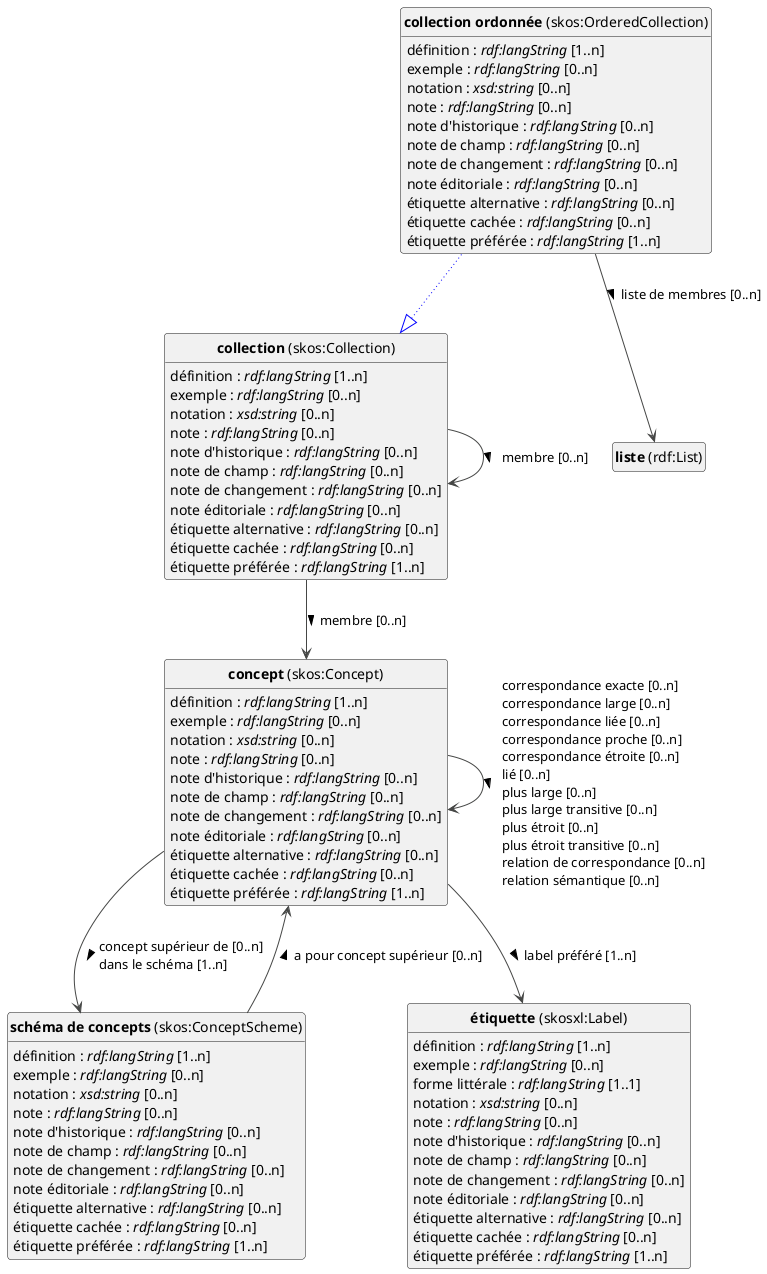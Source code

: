 @startuml
!theme vibrant
skinparam classFontSize 14
!define LIGHTORANGE
skinparam componentStyle uml2
skinparam wrapMessageWidth 1000
skinparam wrapWidth 1000
' skinparam ArrowColor #Maroon
' Remove shadows
skinparam shadowing false
'skinparam linetype polyline
skinparam ArrowMessageAlignment left
top to bottom direction


class "<b>collection</b> (skos:Collection)" as skos_Collection [[#skos%3ACollection]]
class "<b>collection ordonnée</b> (skos:OrderedCollection)" as skos_OrderedCollection [[#skos%3AOrderedCollection]]
class "<b>collection</b> (skos:Collection)" as skos_Collection [[#skos%3ACollection]]
class "<b>concept</b> (skos:Concept)" as skos_Concept [[#skos%3AConcept]]
class "<b>liste</b> (rdf:List)" as rdf_List [[#rdf%3AList]]
class "<b>schéma de concepts</b> (skos:ConceptScheme)" as skos_ConceptScheme [[#skos%3AConceptScheme]]
class "<b>étiquette</b> (skosxl:Label)" as skosxl_Label [[#skosxl%3ALabel]]


skos_Collection : définition : <i>rdf:langString</i> [1..n]
skos_Collection : exemple : <i>rdf:langString</i> [0..n]
skos_Collection : notation : <i>xsd:string</i> [0..n]
skos_Collection : note : <i>rdf:langString</i> [0..n]
skos_Collection : note d'historique : <i>rdf:langString</i> [0..n]
skos_Collection : note de champ : <i>rdf:langString</i> [0..n]
skos_Collection : note de changement : <i>rdf:langString</i> [0..n]
skos_Collection : note éditoriale : <i>rdf:langString</i> [0..n]
skos_Collection : étiquette alternative : <i>rdf:langString</i> [0..n]
skos_Collection : étiquette cachée : <i>rdf:langString</i> [0..n]
skos_Collection : étiquette préférée : <i>rdf:langString</i> [1..n]

skos_Collection --> skos_Collection :membre [0..n]  > 
skos_Collection --> skos_Concept :membre [0..n]  > 


skos_OrderedCollection --|> skos_Collection #blue;line.dotted;text:blue

skos_OrderedCollection : définition : <i>rdf:langString</i> [1..n]
skos_OrderedCollection : exemple : <i>rdf:langString</i> [0..n]
skos_OrderedCollection : notation : <i>xsd:string</i> [0..n]
skos_OrderedCollection : note : <i>rdf:langString</i> [0..n]
skos_OrderedCollection : note d'historique : <i>rdf:langString</i> [0..n]
skos_OrderedCollection : note de champ : <i>rdf:langString</i> [0..n]
skos_OrderedCollection : note de changement : <i>rdf:langString</i> [0..n]
skos_OrderedCollection : note éditoriale : <i>rdf:langString</i> [0..n]
skos_OrderedCollection : étiquette alternative : <i>rdf:langString</i> [0..n]
skos_OrderedCollection : étiquette cachée : <i>rdf:langString</i> [0..n]
skos_OrderedCollection : étiquette préférée : <i>rdf:langString</i> [1..n]
skos_OrderedCollection --> rdf_List :liste de membres [0..n]  > 




skos_Concept : définition : <i>rdf:langString</i> [1..n]
skos_Concept : exemple : <i>rdf:langString</i> [0..n]
skos_Concept : notation : <i>xsd:string</i> [0..n]
skos_Concept : note : <i>rdf:langString</i> [0..n]
skos_Concept : note d'historique : <i>rdf:langString</i> [0..n]
skos_Concept : note de champ : <i>rdf:langString</i> [0..n]
skos_Concept : note de changement : <i>rdf:langString</i> [0..n]
skos_Concept : note éditoriale : <i>rdf:langString</i> [0..n]
skos_Concept : étiquette alternative : <i>rdf:langString</i> [0..n]
skos_Concept : étiquette cachée : <i>rdf:langString</i> [0..n]
skos_Concept : étiquette préférée : <i>rdf:langString</i> [1..n]

skos_Concept --> skos_Concept :correspondance exacte [0..n]  \lcorrespondance large [0..n]  \lcorrespondance liée [0..n]  \lcorrespondance proche [0..n]  \lcorrespondance étroite [0..n]  \llié [0..n]  \lplus large [0..n]  \lplus large transitive [0..n]  \lplus étroit [0..n]  \lplus étroit transitive [0..n]  \lrelation de correspondance [0..n]  \lrelation sémantique [0..n]  > 
skos_Concept --> skos_ConceptScheme :concept supérieur de [0..n]  \ldans le schéma [1..n]  > 
skos_Concept --> skosxl_Label :label préféré [1..n]  > 





skos_ConceptScheme : définition : <i>rdf:langString</i> [1..n]
skos_ConceptScheme : exemple : <i>rdf:langString</i> [0..n]
skos_ConceptScheme : notation : <i>xsd:string</i> [0..n]
skos_ConceptScheme : note : <i>rdf:langString</i> [0..n]
skos_ConceptScheme : note d'historique : <i>rdf:langString</i> [0..n]
skos_ConceptScheme : note de champ : <i>rdf:langString</i> [0..n]
skos_ConceptScheme : note de changement : <i>rdf:langString</i> [0..n]
skos_ConceptScheme : note éditoriale : <i>rdf:langString</i> [0..n]
skos_ConceptScheme : étiquette alternative : <i>rdf:langString</i> [0..n]
skos_ConceptScheme : étiquette cachée : <i>rdf:langString</i> [0..n]
skos_ConceptScheme : étiquette préférée : <i>rdf:langString</i> [1..n]

skos_ConceptScheme --> skos_Concept :a pour concept supérieur [0..n]  > 



skosxl_Label : définition : <i>rdf:langString</i> [1..n]
skosxl_Label : exemple : <i>rdf:langString</i> [0..n]
skosxl_Label : forme littérale : <i>rdf:langString</i> [1..1]
skosxl_Label : notation : <i>xsd:string</i> [0..n]
skosxl_Label : note : <i>rdf:langString</i> [0..n]
skosxl_Label : note d'historique : <i>rdf:langString</i> [0..n]
skosxl_Label : note de champ : <i>rdf:langString</i> [0..n]
skosxl_Label : note de changement : <i>rdf:langString</i> [0..n]
skosxl_Label : note éditoriale : <i>rdf:langString</i> [0..n]
skosxl_Label : étiquette alternative : <i>rdf:langString</i> [0..n]
skosxl_Label : étiquette cachée : <i>rdf:langString</i> [0..n]
skosxl_Label : étiquette préférée : <i>rdf:langString</i> [1..n]




hide circle
hide methods
hide empty members
@enduml


